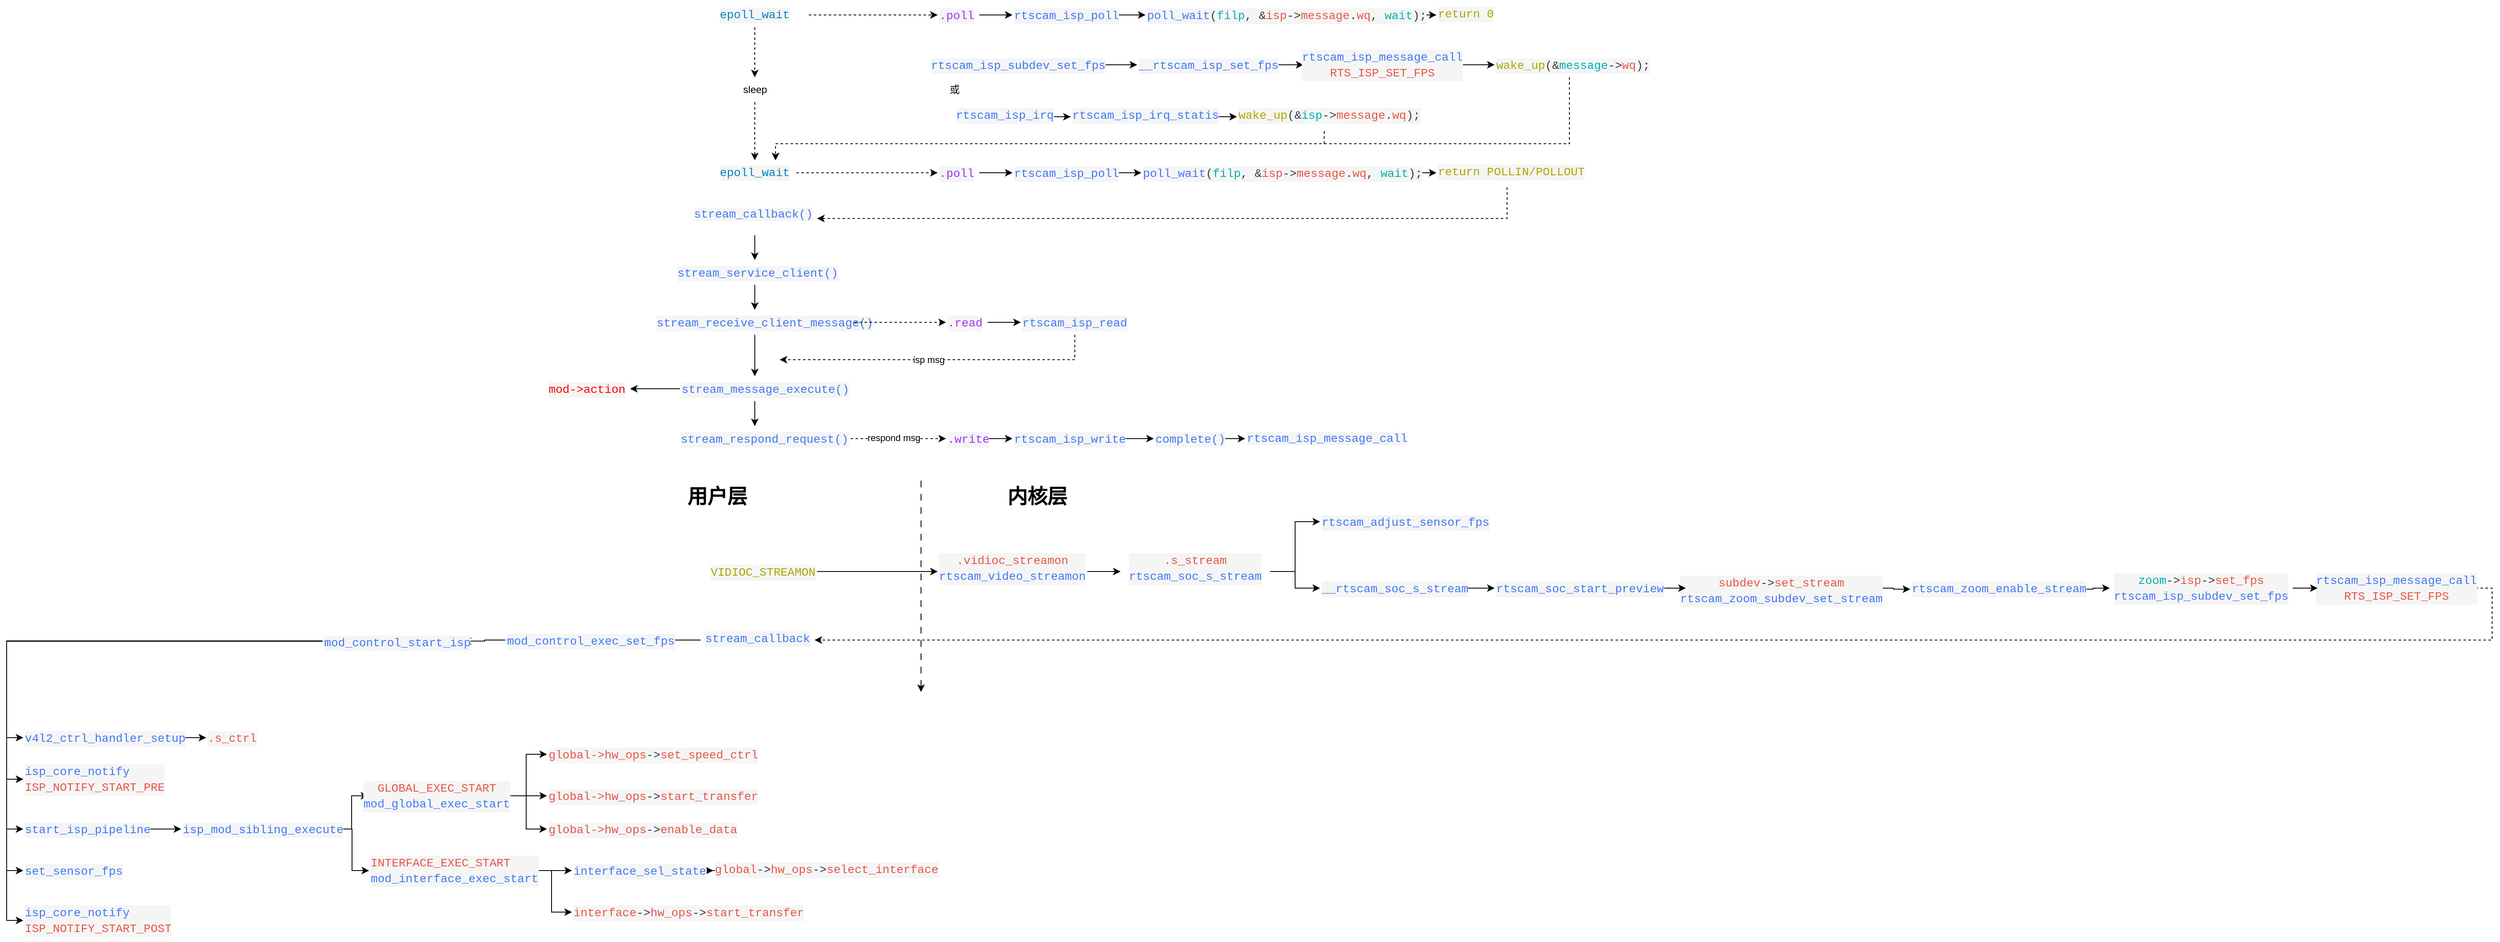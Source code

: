 <mxfile version="26.0.16">
  <diagram id="kgpKYQtTHZ0yAKxKKP6v" name="Page-1">
    <mxGraphModel dx="2370" dy="769" grid="1" gridSize="10" guides="1" tooltips="1" connect="1" arrows="1" fold="1" page="1" pageScale="1" pageWidth="850" pageHeight="1100" background="#ffffff" math="0" shadow="0">
      <root>
        <mxCell id="0" />
        <mxCell id="1" parent="0" />
        <mxCell id="zSUuNx5nwlETnzFwAffz-3" value="" style="edgeStyle=orthogonalEdgeStyle;rounded=0;orthogonalLoop=1;jettySize=auto;html=1;" edge="1" parent="1" source="zSUuNx5nwlETnzFwAffz-1" target="zSUuNx5nwlETnzFwAffz-2">
          <mxGeometry relative="1" as="geometry" />
        </mxCell>
        <mxCell id="zSUuNx5nwlETnzFwAffz-1" value="&lt;div style=&quot;color: #383a42;background-color: #f5f5f5;font-family: Consolas, &#39;Courier New&#39;, monospace;font-weight: normal;font-size: 14px;line-height: 19px;white-space: pre;&quot;&gt;&lt;div&gt;&lt;span style=&quot;color: #4078f2;&quot;&gt;rtscam_isp_subdev_set_fps&lt;/span&gt;&lt;/div&gt;&lt;/div&gt;" style="text;whiteSpace=wrap;html=1;" vertex="1" parent="1">
          <mxGeometry x="1020" y="90" width="200" height="30" as="geometry" />
        </mxCell>
        <mxCell id="zSUuNx5nwlETnzFwAffz-5" value="" style="edgeStyle=orthogonalEdgeStyle;rounded=0;orthogonalLoop=1;jettySize=auto;html=1;" edge="1" parent="1" source="zSUuNx5nwlETnzFwAffz-2" target="zSUuNx5nwlETnzFwAffz-4">
          <mxGeometry relative="1" as="geometry" />
        </mxCell>
        <mxCell id="zSUuNx5nwlETnzFwAffz-2" value="&lt;div style=&quot;color: #383a42;background-color: #f5f5f5;font-family: Consolas, &#39;Courier New&#39;, monospace;font-weight: normal;font-size: 14px;line-height: 19px;white-space: pre;&quot;&gt;&lt;div&gt;&lt;span style=&quot;color: #4078f2;&quot;&gt;__rtscam_isp_set_fps&lt;/span&gt;&lt;/div&gt;&lt;/div&gt;" style="text;whiteSpace=wrap;html=1;" vertex="1" parent="1">
          <mxGeometry x="1270" y="90" width="160" height="30" as="geometry" />
        </mxCell>
        <mxCell id="zSUuNx5nwlETnzFwAffz-7" value="" style="edgeStyle=orthogonalEdgeStyle;rounded=0;orthogonalLoop=1;jettySize=auto;html=1;" edge="1" parent="1" source="zSUuNx5nwlETnzFwAffz-4" target="zSUuNx5nwlETnzFwAffz-6">
          <mxGeometry relative="1" as="geometry" />
        </mxCell>
        <mxCell id="zSUuNx5nwlETnzFwAffz-4" value="&lt;div style=&quot;color: rgb(56, 58, 66); background-color: rgb(245, 245, 245); font-family: Consolas, &amp;quot;Courier New&amp;quot;, monospace; font-weight: normal; font-size: 14px; line-height: 19px; white-space: pre;&quot;&gt;&lt;div&gt;&lt;span style=&quot;color: rgb(64, 120, 242);&quot;&gt;rtscam_isp_message_call&lt;/span&gt;&lt;/div&gt;&lt;div&gt;&lt;span style=&quot;color: rgb(64, 120, 242);&quot;&gt;&lt;div style=&quot;color: rgb(56, 58, 66); line-height: 19px;&quot;&gt;&lt;span style=&quot;color: rgb(228, 86, 73);&quot;&gt;RTS_ISP_SET_FPS&lt;/span&gt;&lt;/div&gt;&lt;/span&gt;&lt;/div&gt;&lt;/div&gt;" style="text;whiteSpace=wrap;html=1;align=center;" vertex="1" parent="1">
          <mxGeometry x="1470" y="80" width="190" height="50" as="geometry" />
        </mxCell>
        <mxCell id="zSUuNx5nwlETnzFwAffz-6" value="&lt;div style=&quot;color: #383a42;background-color: #f5f5f5;font-family: Consolas, &#39;Courier New&#39;, monospace;font-weight: normal;font-size: 14px;line-height: 19px;white-space: pre;&quot;&gt;&lt;div&gt;&lt;span style=&quot;color: #aca600;&quot;&gt;wake_up&lt;/span&gt;&lt;span style=&quot;color: #383a42;&quot;&gt;(&lt;/span&gt;&lt;span style=&quot;color: #383a42;&quot;&gt;&amp;amp;&lt;/span&gt;&lt;span style=&quot;color: #00afaf;&quot;&gt;message&lt;/span&gt;&lt;span style=&quot;color: #383a42;&quot;&gt;-&amp;gt;&lt;/span&gt;&lt;span style=&quot;color: #e45649;&quot;&gt;wq&lt;/span&gt;&lt;span style=&quot;color: #383a42;&quot;&gt;);&lt;/span&gt;&lt;/div&gt;&lt;/div&gt;" style="text;whiteSpace=wrap;html=1;" vertex="1" parent="1">
          <mxGeometry x="1700" y="90" width="180" height="30" as="geometry" />
        </mxCell>
        <mxCell id="zSUuNx5nwlETnzFwAffz-8" value="" style="endArrow=none;html=1;rounded=0;dashed=1;dashPattern=8 8;startArrow=classic;startFill=1;" edge="1" parent="1">
          <mxGeometry width="50" height="50" relative="1" as="geometry">
            <mxPoint x="1010" y="860" as="sourcePoint" />
            <mxPoint x="1010" y="604.61" as="targetPoint" />
          </mxGeometry>
        </mxCell>
        <mxCell id="zSUuNx5nwlETnzFwAffz-9" value="&lt;h1&gt;内核层&lt;/h1&gt;" style="text;html=1;align=center;verticalAlign=middle;whiteSpace=wrap;rounded=0;" vertex="1" parent="1">
          <mxGeometry x="1100" y="610" width="100" height="30" as="geometry" />
        </mxCell>
        <mxCell id="zSUuNx5nwlETnzFwAffz-10" value="&lt;h1&gt;用户层&lt;/h1&gt;" style="text;html=1;align=center;verticalAlign=middle;whiteSpace=wrap;rounded=0;" vertex="1" parent="1">
          <mxGeometry x="715" y="610" width="100" height="30" as="geometry" />
        </mxCell>
        <mxCell id="zSUuNx5nwlETnzFwAffz-15" value="" style="edgeStyle=orthogonalEdgeStyle;rounded=0;orthogonalLoop=1;jettySize=auto;html=1;" edge="1" parent="1" source="zSUuNx5nwlETnzFwAffz-13" target="zSUuNx5nwlETnzFwAffz-14">
          <mxGeometry relative="1" as="geometry" />
        </mxCell>
        <mxCell id="zSUuNx5nwlETnzFwAffz-13" value="&lt;div style=&quot;color: #383a42;background-color: #f5f5f5;font-family: Consolas, &#39;Courier New&#39;, monospace;font-weight: normal;font-size: 14px;line-height: 19px;white-space: pre;&quot;&gt;&lt;div&gt;&lt;span style=&quot;color: #4078f2;&quot;&gt;rtscam_isp_poll&lt;/span&gt;&lt;/div&gt;&lt;/div&gt;" style="text;whiteSpace=wrap;html=1;" vertex="1" parent="1">
          <mxGeometry x="1120" y="30" width="120" height="30" as="geometry" />
        </mxCell>
        <mxCell id="zSUuNx5nwlETnzFwAffz-63" value="" style="edgeStyle=orthogonalEdgeStyle;rounded=0;orthogonalLoop=1;jettySize=auto;html=1;" edge="1" parent="1" source="zSUuNx5nwlETnzFwAffz-14" target="zSUuNx5nwlETnzFwAffz-62">
          <mxGeometry relative="1" as="geometry" />
        </mxCell>
        <mxCell id="zSUuNx5nwlETnzFwAffz-14" value="&lt;div style=&quot;color: #383a42;background-color: #f5f5f5;font-family: Consolas, &#39;Courier New&#39;, monospace;font-weight: normal;font-size: 14px;line-height: 19px;white-space: pre;&quot;&gt;&lt;div&gt;&lt;span style=&quot;color: #4078f2;&quot;&gt;poll_wait&lt;/span&gt;&lt;span style=&quot;color: #383a42;&quot;&gt;(&lt;/span&gt;&lt;span style=&quot;color: #00afaf;&quot;&gt;filp&lt;/span&gt;&lt;span style=&quot;color: #383a42;&quot;&gt;, &lt;/span&gt;&lt;span style=&quot;color: #383a42;&quot;&gt;&amp;amp;&lt;/span&gt;&lt;span style=&quot;color: #e45649;&quot;&gt;isp&lt;/span&gt;&lt;span style=&quot;color: #383a42;&quot;&gt;-&amp;gt;&lt;/span&gt;&lt;span style=&quot;color: #e45649;&quot;&gt;message&lt;/span&gt;&lt;span style=&quot;color: #383a42;&quot;&gt;.&lt;/span&gt;&lt;span style=&quot;color: #e45649;&quot;&gt;wq&lt;/span&gt;&lt;span style=&quot;color: #383a42;&quot;&gt;, &lt;/span&gt;&lt;span style=&quot;color: #00afaf;&quot;&gt;wait&lt;/span&gt;&lt;span style=&quot;color: #383a42;&quot;&gt;);&lt;/span&gt;&lt;/div&gt;&lt;/div&gt;" style="text;whiteSpace=wrap;html=1;" vertex="1" parent="1">
          <mxGeometry x="1280" y="30" width="320" height="30" as="geometry" />
        </mxCell>
        <mxCell id="zSUuNx5nwlETnzFwAffz-49" value="" style="edgeStyle=orthogonalEdgeStyle;rounded=0;orthogonalLoop=1;jettySize=auto;html=1;dashed=1;" edge="1" parent="1" source="zSUuNx5nwlETnzFwAffz-20" target="zSUuNx5nwlETnzFwAffz-48">
          <mxGeometry relative="1" as="geometry" />
        </mxCell>
        <mxCell id="zSUuNx5nwlETnzFwAffz-20" value="&lt;div style=&quot;color: rgb(56, 58, 66); background-color: rgb(245, 245, 245); font-family: Consolas, &amp;quot;Courier New&amp;quot;, monospace; font-size: 14px; line-height: 19px; white-space: pre;&quot;&gt;&lt;span style=&quot;color: #0184bc;&quot;&gt;epoll_wait&lt;/span&gt;&lt;/div&gt;" style="text;html=1;align=center;verticalAlign=middle;whiteSpace=wrap;rounded=0;" vertex="1" parent="1">
          <mxGeometry x="760" y="30" width="100" height="30" as="geometry" />
        </mxCell>
        <mxCell id="zSUuNx5nwlETnzFwAffz-27" value="" style="edgeStyle=orthogonalEdgeStyle;rounded=0;orthogonalLoop=1;jettySize=auto;html=1;" edge="1" parent="1" source="zSUuNx5nwlETnzFwAffz-28" target="zSUuNx5nwlETnzFwAffz-30">
          <mxGeometry relative="1" as="geometry" />
        </mxCell>
        <mxCell id="zSUuNx5nwlETnzFwAffz-28" value="&lt;div style=&quot;color: #383a42;background-color: #f5f5f5;font-family: Consolas, &#39;Courier New&#39;, monospace;font-weight: normal;font-size: 14px;line-height: 19px;white-space: pre;&quot;&gt;&lt;div&gt;&lt;span style=&quot;color: #4078f2;&quot;&gt;rtscam_isp_irq&lt;/span&gt;&lt;/div&gt;&lt;/div&gt;" style="text;whiteSpace=wrap;html=1;" vertex="1" parent="1">
          <mxGeometry x="1050" y="150" width="120" height="35" as="geometry" />
        </mxCell>
        <mxCell id="zSUuNx5nwlETnzFwAffz-29" value="" style="edgeStyle=orthogonalEdgeStyle;rounded=0;orthogonalLoop=1;jettySize=auto;html=1;" edge="1" parent="1" source="zSUuNx5nwlETnzFwAffz-30" target="zSUuNx5nwlETnzFwAffz-31">
          <mxGeometry relative="1" as="geometry" />
        </mxCell>
        <mxCell id="zSUuNx5nwlETnzFwAffz-30" value="&lt;div style=&quot;color: #383a42;background-color: #f5f5f5;font-family: Consolas, &#39;Courier New&#39;, monospace;font-weight: normal;font-size: 14px;line-height: 19px;white-space: pre;&quot;&gt;&lt;div&gt;&lt;span style=&quot;color: #4078f2;&quot;&gt;rtscam_isp_irq_statis&lt;/span&gt;&lt;/div&gt;&lt;/div&gt;" style="text;whiteSpace=wrap;html=1;" vertex="1" parent="1">
          <mxGeometry x="1190" y="150" width="170" height="35" as="geometry" />
        </mxCell>
        <mxCell id="zSUuNx5nwlETnzFwAffz-31" value="&lt;div style=&quot;color: #383a42;background-color: #f5f5f5;font-family: Consolas, &#39;Courier New&#39;, monospace;font-weight: normal;font-size: 14px;line-height: 19px;white-space: pre;&quot;&gt;&lt;div&gt;&lt;span style=&quot;color: #aca600;&quot;&gt;wake_up&lt;/span&gt;&lt;span style=&quot;color: #383a42;&quot;&gt;(&lt;/span&gt;&lt;span style=&quot;color: #383a42;&quot;&gt;&amp;amp;&lt;/span&gt;&lt;span style=&quot;color: #00afaf;&quot;&gt;isp&lt;/span&gt;&lt;span style=&quot;color: #383a42;&quot;&gt;-&amp;gt;&lt;/span&gt;&lt;span style=&quot;color: #e45649;&quot;&gt;message&lt;/span&gt;&lt;span style=&quot;color: #383a42;&quot;&gt;.&lt;/span&gt;&lt;span style=&quot;color: #e45649;&quot;&gt;wq&lt;/span&gt;&lt;span style=&quot;color: #383a42;&quot;&gt;);&lt;/span&gt;&lt;/div&gt;&lt;/div&gt;" style="text;whiteSpace=wrap;html=1;" vertex="1" parent="1">
          <mxGeometry x="1390" y="150" width="210" height="35" as="geometry" />
        </mxCell>
        <mxCell id="zSUuNx5nwlETnzFwAffz-32" value="或" style="text;html=1;align=center;verticalAlign=middle;resizable=0;points=[];autosize=1;strokeColor=none;fillColor=none;" vertex="1" parent="1">
          <mxGeometry x="1030" y="120" width="40" height="30" as="geometry" />
        </mxCell>
        <mxCell id="zSUuNx5nwlETnzFwAffz-41" style="edgeStyle=orthogonalEdgeStyle;rounded=0;orthogonalLoop=1;jettySize=auto;html=1;exitX=0.5;exitY=1;exitDx=0;exitDy=0;entryX=0.5;entryY=0;entryDx=0;entryDy=0;" edge="1" parent="1" source="zSUuNx5nwlETnzFwAffz-33" target="zSUuNx5nwlETnzFwAffz-40">
          <mxGeometry relative="1" as="geometry" />
        </mxCell>
        <mxCell id="zSUuNx5nwlETnzFwAffz-33" value="&lt;span style=&quot;color: rgb(64, 120, 242); font-family: Consolas, &amp;quot;Courier New&amp;quot;, monospace; font-size: 14px; font-style: normal; font-variant-ligatures: normal; font-variant-caps: normal; font-weight: 400; letter-spacing: normal; orphans: 2; text-align: left; text-indent: 0px; text-transform: none; widows: 2; word-spacing: 0px; -webkit-text-stroke-width: 0px; white-space: pre; background-color: rgb(245, 245, 245); text-decoration-thickness: initial; text-decoration-style: initial; text-decoration-color: initial; float: none; display: inline !important;&quot;&gt;stream_callback()&lt;/span&gt;" style="text;whiteSpace=wrap;html=1;" vertex="1" parent="1">
          <mxGeometry x="735" y="270" width="150" height="40" as="geometry" />
        </mxCell>
        <mxCell id="zSUuNx5nwlETnzFwAffz-66" style="edgeStyle=orthogonalEdgeStyle;rounded=0;orthogonalLoop=1;jettySize=auto;html=1;exitX=0.5;exitY=1;exitDx=0;exitDy=0;entryX=0.5;entryY=0;entryDx=0;entryDy=0;" edge="1" parent="1" source="zSUuNx5nwlETnzFwAffz-40" target="zSUuNx5nwlETnzFwAffz-65">
          <mxGeometry relative="1" as="geometry" />
        </mxCell>
        <mxCell id="zSUuNx5nwlETnzFwAffz-40" value="&lt;div style=&quot;color: rgb(56, 58, 66); background-color: rgb(245, 245, 245); font-family: Consolas, &amp;quot;Courier New&amp;quot;, monospace; font-weight: normal; font-size: 14px; line-height: 19px; white-space: pre;&quot;&gt;&lt;div&gt;&lt;span style=&quot;color: rgb(64, 120, 242);&quot;&gt;stream_service_client()&lt;/span&gt;&lt;/div&gt;&lt;/div&gt;" style="text;whiteSpace=wrap;html=1;" vertex="1" parent="1">
          <mxGeometry x="715" y="340" width="190" height="30" as="geometry" />
        </mxCell>
        <mxCell id="zSUuNx5nwlETnzFwAffz-46" value="" style="endArrow=classic;html=1;rounded=0;dashed=1;entryX=0;entryY=0.5;entryDx=0;entryDy=0;" edge="1" parent="1" target="zSUuNx5nwlETnzFwAffz-45">
          <mxGeometry width="50" height="50" relative="1" as="geometry">
            <mxPoint x="875" y="45" as="sourcePoint" />
            <mxPoint x="975" y="45" as="targetPoint" />
          </mxGeometry>
        </mxCell>
        <mxCell id="zSUuNx5nwlETnzFwAffz-47" value="" style="edgeStyle=orthogonalEdgeStyle;rounded=0;orthogonalLoop=1;jettySize=auto;html=1;" edge="1" parent="1" source="zSUuNx5nwlETnzFwAffz-45" target="zSUuNx5nwlETnzFwAffz-13">
          <mxGeometry relative="1" as="geometry" />
        </mxCell>
        <mxCell id="zSUuNx5nwlETnzFwAffz-45" value="&lt;div style=&quot;background-color: rgb(245, 245, 245); font-family: Consolas, &amp;quot;Courier New&amp;quot;, monospace; font-weight: normal; font-size: 14px; line-height: 19px; white-space: pre;&quot;&gt;&lt;div style=&quot;&quot;&gt;&lt;span&gt;&lt;font style=&quot;color: rgb(153, 51, 255);&quot;&gt;.poll&lt;/font&gt;&lt;/span&gt;&lt;/div&gt;&lt;/div&gt;" style="text;whiteSpace=wrap;html=1;" vertex="1" parent="1">
          <mxGeometry x="1030" y="30" width="50" height="30" as="geometry" />
        </mxCell>
        <mxCell id="zSUuNx5nwlETnzFwAffz-48" value="sleep" style="text;html=1;align=center;verticalAlign=middle;resizable=0;points=[];autosize=1;strokeColor=none;fillColor=none;" vertex="1" parent="1">
          <mxGeometry x="785" y="120" width="50" height="30" as="geometry" />
        </mxCell>
        <mxCell id="zSUuNx5nwlETnzFwAffz-59" value="" style="edgeStyle=orthogonalEdgeStyle;rounded=0;orthogonalLoop=1;jettySize=auto;html=1;" edge="1" parent="1" source="zSUuNx5nwlETnzFwAffz-52" target="zSUuNx5nwlETnzFwAffz-53">
          <mxGeometry relative="1" as="geometry" />
        </mxCell>
        <mxCell id="zSUuNx5nwlETnzFwAffz-52" value="&lt;div style=&quot;color: #383a42;background-color: #f5f5f5;font-family: Consolas, &#39;Courier New&#39;, monospace;font-weight: normal;font-size: 14px;line-height: 19px;white-space: pre;&quot;&gt;&lt;div&gt;&lt;span style=&quot;color: #4078f2;&quot;&gt;rtscam_isp_poll&lt;/span&gt;&lt;/div&gt;&lt;/div&gt;" style="text;whiteSpace=wrap;html=1;" vertex="1" parent="1">
          <mxGeometry x="1120" y="220" width="120" height="30" as="geometry" />
        </mxCell>
        <mxCell id="zSUuNx5nwlETnzFwAffz-61" value="" style="edgeStyle=orthogonalEdgeStyle;rounded=0;orthogonalLoop=1;jettySize=auto;html=1;" edge="1" parent="1" source="zSUuNx5nwlETnzFwAffz-53" target="zSUuNx5nwlETnzFwAffz-60">
          <mxGeometry relative="1" as="geometry" />
        </mxCell>
        <mxCell id="zSUuNx5nwlETnzFwAffz-53" value="&lt;div style=&quot;color: #383a42;background-color: #f5f5f5;font-family: Consolas, &#39;Courier New&#39;, monospace;font-weight: normal;font-size: 14px;line-height: 19px;white-space: pre;&quot;&gt;&lt;div&gt;&lt;span style=&quot;color: #4078f2;&quot;&gt;poll_wait&lt;/span&gt;&lt;span style=&quot;color: #383a42;&quot;&gt;(&lt;/span&gt;&lt;span style=&quot;color: #00afaf;&quot;&gt;filp&lt;/span&gt;&lt;span style=&quot;color: #383a42;&quot;&gt;, &lt;/span&gt;&lt;span style=&quot;color: #383a42;&quot;&gt;&amp;amp;&lt;/span&gt;&lt;span style=&quot;color: #e45649;&quot;&gt;isp&lt;/span&gt;&lt;span style=&quot;color: #383a42;&quot;&gt;-&amp;gt;&lt;/span&gt;&lt;span style=&quot;color: #e45649;&quot;&gt;message&lt;/span&gt;&lt;span style=&quot;color: #383a42;&quot;&gt;.&lt;/span&gt;&lt;span style=&quot;color: #e45649;&quot;&gt;wq&lt;/span&gt;&lt;span style=&quot;color: #383a42;&quot;&gt;, &lt;/span&gt;&lt;span style=&quot;color: #00afaf;&quot;&gt;wait&lt;/span&gt;&lt;span style=&quot;color: #383a42;&quot;&gt;);&lt;/span&gt;&lt;/div&gt;&lt;/div&gt;" style="text;whiteSpace=wrap;html=1;" vertex="1" parent="1">
          <mxGeometry x="1275" y="220" width="320" height="30" as="geometry" />
        </mxCell>
        <mxCell id="zSUuNx5nwlETnzFwAffz-58" value="" style="edgeStyle=orthogonalEdgeStyle;rounded=0;orthogonalLoop=1;jettySize=auto;html=1;" edge="1" parent="1" source="zSUuNx5nwlETnzFwAffz-54" target="zSUuNx5nwlETnzFwAffz-52">
          <mxGeometry relative="1" as="geometry" />
        </mxCell>
        <mxCell id="zSUuNx5nwlETnzFwAffz-54" value="&lt;div style=&quot;background-color: rgb(245, 245, 245); font-family: Consolas, &amp;quot;Courier New&amp;quot;, monospace; font-weight: normal; font-size: 14px; line-height: 19px; white-space: pre;&quot;&gt;&lt;div style=&quot;&quot;&gt;&lt;span&gt;&lt;font style=&quot;color: rgb(153, 51, 255);&quot;&gt;.poll&lt;/font&gt;&lt;/span&gt;&lt;/div&gt;&lt;/div&gt;" style="text;whiteSpace=wrap;html=1;" vertex="1" parent="1">
          <mxGeometry x="1030" y="220" width="50" height="30" as="geometry" />
        </mxCell>
        <mxCell id="zSUuNx5nwlETnzFwAffz-56" value="" style="edgeStyle=orthogonalEdgeStyle;rounded=0;orthogonalLoop=1;jettySize=auto;html=1;dashed=1;" edge="1" parent="1" source="zSUuNx5nwlETnzFwAffz-48" target="zSUuNx5nwlETnzFwAffz-55">
          <mxGeometry relative="1" as="geometry">
            <mxPoint x="810" y="150" as="sourcePoint" />
            <mxPoint x="810" y="240" as="targetPoint" />
          </mxGeometry>
        </mxCell>
        <mxCell id="zSUuNx5nwlETnzFwAffz-57" value="" style="edgeStyle=orthogonalEdgeStyle;rounded=0;orthogonalLoop=1;jettySize=auto;html=1;dashed=1;entryX=0;entryY=0.5;entryDx=0;entryDy=0;" edge="1" parent="1" source="zSUuNx5nwlETnzFwAffz-55" target="zSUuNx5nwlETnzFwAffz-54">
          <mxGeometry relative="1" as="geometry">
            <mxPoint x="975" y="225" as="targetPoint" />
          </mxGeometry>
        </mxCell>
        <mxCell id="zSUuNx5nwlETnzFwAffz-55" value="&lt;div style=&quot;color: rgb(56, 58, 66); background-color: rgb(245, 245, 245); font-family: Consolas, &amp;quot;Courier New&amp;quot;, monospace; font-size: 14px; line-height: 19px; white-space: pre;&quot;&gt;&lt;span style=&quot;color: #0184bc;&quot;&gt;epoll_wait&lt;/span&gt;&lt;/div&gt;" style="text;html=1;align=center;verticalAlign=middle;whiteSpace=wrap;rounded=0;" vertex="1" parent="1">
          <mxGeometry x="760" y="220" width="100" height="30" as="geometry" />
        </mxCell>
        <mxCell id="zSUuNx5nwlETnzFwAffz-64" style="edgeStyle=orthogonalEdgeStyle;rounded=0;orthogonalLoop=1;jettySize=auto;html=1;exitX=0.5;exitY=1;exitDx=0;exitDy=0;entryX=1;entryY=0.5;entryDx=0;entryDy=0;dashed=1;" edge="1" parent="1" source="zSUuNx5nwlETnzFwAffz-60" target="zSUuNx5nwlETnzFwAffz-33">
          <mxGeometry relative="1" as="geometry" />
        </mxCell>
        <mxCell id="zSUuNx5nwlETnzFwAffz-60" value="&lt;div style=&quot;color: rgb(56, 58, 66); background-color: rgb(245, 245, 245); font-family: Consolas, &amp;quot;Courier New&amp;quot;, monospace; font-weight: normal; font-size: 14px; line-height: 19px; white-space: pre;&quot;&gt;&lt;div&gt;&lt;span style=&quot;color: rgb(172, 166, 0);&quot;&gt;return POLLIN/POLLOUT&lt;/span&gt;&lt;/div&gt;&lt;/div&gt;" style="text;whiteSpace=wrap;html=1;" vertex="1" parent="1">
          <mxGeometry x="1630" y="217.5" width="170" height="35" as="geometry" />
        </mxCell>
        <mxCell id="zSUuNx5nwlETnzFwAffz-62" value="&lt;div style=&quot;color: rgb(56, 58, 66); background-color: rgb(245, 245, 245); font-family: Consolas, &amp;quot;Courier New&amp;quot;, monospace; font-weight: normal; font-size: 14px; line-height: 19px; white-space: pre;&quot;&gt;&lt;div&gt;&lt;span style=&quot;color: rgb(172, 166, 0);&quot;&gt;return 0&lt;/span&gt;&lt;/div&gt;&lt;/div&gt;" style="text;whiteSpace=wrap;html=1;" vertex="1" parent="1">
          <mxGeometry x="1630" y="27.5" width="70" height="35" as="geometry" />
        </mxCell>
        <mxCell id="zSUuNx5nwlETnzFwAffz-72" style="edgeStyle=orthogonalEdgeStyle;rounded=0;orthogonalLoop=1;jettySize=auto;html=1;exitX=0.5;exitY=1;exitDx=0;exitDy=0;entryX=0.5;entryY=0;entryDx=0;entryDy=0;" edge="1" parent="1" source="zSUuNx5nwlETnzFwAffz-65" target="zSUuNx5nwlETnzFwAffz-71">
          <mxGeometry relative="1" as="geometry" />
        </mxCell>
        <mxCell id="zSUuNx5nwlETnzFwAffz-65" value="&lt;div style=&quot;color: rgb(56, 58, 66); background-color: rgb(245, 245, 245); font-family: Consolas, &amp;quot;Courier New&amp;quot;, monospace; font-weight: normal; font-size: 14px; line-height: 19px; white-space: pre;&quot;&gt;&lt;div&gt;&lt;span style=&quot;color: rgb(64, 120, 242);&quot;&gt;stream_receive_client_message()&lt;/span&gt;&lt;/div&gt;&lt;/div&gt;" style="text;whiteSpace=wrap;html=1;" vertex="1" parent="1">
          <mxGeometry x="690" y="400" width="240" height="30" as="geometry" />
        </mxCell>
        <mxCell id="zSUuNx5nwlETnzFwAffz-67" value="" style="edgeStyle=orthogonalEdgeStyle;rounded=0;orthogonalLoop=1;jettySize=auto;html=1;dashed=1;exitX=1;exitY=0.5;exitDx=0;exitDy=0;" edge="1" parent="1" source="zSUuNx5nwlETnzFwAffz-65">
          <mxGeometry relative="1" as="geometry">
            <mxPoint x="925" y="235" as="sourcePoint" />
            <mxPoint x="1040" y="415" as="targetPoint" />
          </mxGeometry>
        </mxCell>
        <mxCell id="zSUuNx5nwlETnzFwAffz-70" value="" style="edgeStyle=orthogonalEdgeStyle;rounded=0;orthogonalLoop=1;jettySize=auto;html=1;" edge="1" parent="1" source="zSUuNx5nwlETnzFwAffz-68" target="zSUuNx5nwlETnzFwAffz-69">
          <mxGeometry relative="1" as="geometry" />
        </mxCell>
        <mxCell id="zSUuNx5nwlETnzFwAffz-68" value="&lt;div style=&quot;background-color: rgb(245, 245, 245); font-family: Consolas, &amp;quot;Courier New&amp;quot;, monospace; font-weight: normal; font-size: 14px; line-height: 19px; white-space: pre;&quot;&gt;&lt;div style=&quot;&quot;&gt;&lt;span&gt;&lt;font style=&quot;color: rgb(153, 51, 255);&quot;&gt;.read&lt;/font&gt;&lt;/span&gt;&lt;/div&gt;&lt;/div&gt;" style="text;whiteSpace=wrap;html=1;" vertex="1" parent="1">
          <mxGeometry x="1040" y="400" width="50" height="30" as="geometry" />
        </mxCell>
        <mxCell id="zSUuNx5nwlETnzFwAffz-69" value="&lt;div style=&quot;color: #383a42;background-color: #f5f5f5;font-family: Consolas, &#39;Courier New&#39;, monospace;font-weight: normal;font-size: 14px;line-height: 19px;white-space: pre;&quot;&gt;&lt;div&gt;&lt;span style=&quot;color: #4078f2;&quot;&gt;rtscam_isp_read&lt;/span&gt;&lt;/div&gt;&lt;/div&gt;" style="text;whiteSpace=wrap;html=1;" vertex="1" parent="1">
          <mxGeometry x="1130" y="400" width="130" height="30" as="geometry" />
        </mxCell>
        <mxCell id="zSUuNx5nwlETnzFwAffz-74" style="edgeStyle=orthogonalEdgeStyle;rounded=0;orthogonalLoop=1;jettySize=auto;html=1;exitX=0;exitY=0.5;exitDx=0;exitDy=0;entryX=1;entryY=0.5;entryDx=0;entryDy=0;" edge="1" parent="1" source="zSUuNx5nwlETnzFwAffz-71" target="zSUuNx5nwlETnzFwAffz-73">
          <mxGeometry relative="1" as="geometry" />
        </mxCell>
        <mxCell id="zSUuNx5nwlETnzFwAffz-81" style="edgeStyle=orthogonalEdgeStyle;rounded=0;orthogonalLoop=1;jettySize=auto;html=1;exitX=0.5;exitY=1;exitDx=0;exitDy=0;entryX=0.5;entryY=0;entryDx=0;entryDy=0;" edge="1" parent="1" source="zSUuNx5nwlETnzFwAffz-71" target="zSUuNx5nwlETnzFwAffz-80">
          <mxGeometry relative="1" as="geometry" />
        </mxCell>
        <mxCell id="zSUuNx5nwlETnzFwAffz-71" value="&lt;div style=&quot;color: rgb(56, 58, 66); background-color: rgb(245, 245, 245); font-family: Consolas, &amp;quot;Courier New&amp;quot;, monospace; font-weight: normal; font-size: 14px; line-height: 19px; white-space: pre;&quot;&gt;&lt;div&gt;&lt;span style=&quot;color: rgb(64, 120, 242);&quot;&gt;stream_message_execute()&lt;/span&gt;&lt;/div&gt;&lt;/div&gt;" style="text;whiteSpace=wrap;html=1;" vertex="1" parent="1">
          <mxGeometry x="720" y="480" width="180" height="30" as="geometry" />
        </mxCell>
        <mxCell id="zSUuNx5nwlETnzFwAffz-73" value="&lt;div style=&quot;background-color: rgb(245, 245, 245); font-family: Consolas, &amp;quot;Courier New&amp;quot;, monospace; font-weight: normal; font-size: 14px; line-height: 19px; white-space: pre;&quot;&gt;&lt;div style=&quot;&quot;&gt;&lt;span&gt;&lt;font style=&quot;color: rgb(255, 0, 0);&quot;&gt;mod-&amp;gt;action&lt;/font&gt;&lt;/span&gt;&lt;/div&gt;&lt;/div&gt;" style="text;whiteSpace=wrap;html=1;" vertex="1" parent="1">
          <mxGeometry x="560" y="480" width="100" height="30" as="geometry" />
        </mxCell>
        <mxCell id="zSUuNx5nwlETnzFwAffz-75" style="edgeStyle=orthogonalEdgeStyle;rounded=0;orthogonalLoop=1;jettySize=auto;html=1;exitX=0.5;exitY=1;exitDx=0;exitDy=0;dashed=1;" edge="1" parent="1" source="zSUuNx5nwlETnzFwAffz-69">
          <mxGeometry relative="1" as="geometry">
            <mxPoint x="1725" y="253" as="sourcePoint" />
            <mxPoint x="840" y="460" as="targetPoint" />
            <Array as="points">
              <mxPoint x="1195" y="460" />
              <mxPoint x="880" y="460" />
            </Array>
          </mxGeometry>
        </mxCell>
        <mxCell id="zSUuNx5nwlETnzFwAffz-79" value="isp msg" style="edgeLabel;html=1;align=center;verticalAlign=middle;resizable=0;points=[];" vertex="1" connectable="0" parent="zSUuNx5nwlETnzFwAffz-75">
          <mxGeometry x="0.077" relative="1" as="geometry">
            <mxPoint x="1" as="offset" />
          </mxGeometry>
        </mxCell>
        <mxCell id="zSUuNx5nwlETnzFwAffz-84" style="edgeStyle=orthogonalEdgeStyle;rounded=0;orthogonalLoop=1;jettySize=auto;html=1;entryX=0;entryY=0.5;entryDx=0;entryDy=0;dashed=1;" edge="1" parent="1" source="zSUuNx5nwlETnzFwAffz-80" target="zSUuNx5nwlETnzFwAffz-83">
          <mxGeometry relative="1" as="geometry" />
        </mxCell>
        <mxCell id="zSUuNx5nwlETnzFwAffz-100" value="respond msg" style="edgeLabel;html=1;align=center;verticalAlign=middle;resizable=0;points=[];" vertex="1" connectable="0" parent="zSUuNx5nwlETnzFwAffz-84">
          <mxGeometry x="0.078" y="1" relative="1" as="geometry">
            <mxPoint as="offset" />
          </mxGeometry>
        </mxCell>
        <mxCell id="zSUuNx5nwlETnzFwAffz-80" value="&lt;div style=&quot;color: rgb(56, 58, 66); background-color: rgb(245, 245, 245); font-family: Consolas, &amp;quot;Courier New&amp;quot;, monospace; font-weight: normal; font-size: 14px; line-height: 19px; white-space: pre;&quot;&gt;&lt;div&gt;&lt;span style=&quot;color: rgb(64, 120, 242);&quot;&gt;stream_respond_request()&lt;/span&gt;&lt;/div&gt;&lt;/div&gt;" style="text;whiteSpace=wrap;html=1;" vertex="1" parent="1">
          <mxGeometry x="718.75" y="540" width="182.5" height="30" as="geometry" />
        </mxCell>
        <mxCell id="zSUuNx5nwlETnzFwAffz-87" value="" style="edgeStyle=orthogonalEdgeStyle;rounded=0;orthogonalLoop=1;jettySize=auto;html=1;" edge="1" parent="1" source="zSUuNx5nwlETnzFwAffz-83" target="zSUuNx5nwlETnzFwAffz-86">
          <mxGeometry relative="1" as="geometry" />
        </mxCell>
        <mxCell id="zSUuNx5nwlETnzFwAffz-83" value="&lt;div style=&quot;background-color: rgb(245, 245, 245); font-family: Consolas, &amp;quot;Courier New&amp;quot;, monospace; font-weight: normal; font-size: 14px; line-height: 19px; white-space: pre;&quot;&gt;&lt;div style=&quot;&quot;&gt;&lt;span&gt;&lt;font style=&quot;color: rgb(153, 51, 255);&quot;&gt;.write&lt;/font&gt;&lt;/span&gt;&lt;/div&gt;&lt;/div&gt;" style="text;whiteSpace=wrap;html=1;" vertex="1" parent="1">
          <mxGeometry x="1040" y="540" width="50" height="30" as="geometry" />
        </mxCell>
        <mxCell id="zSUuNx5nwlETnzFwAffz-89" value="" style="edgeStyle=orthogonalEdgeStyle;rounded=0;orthogonalLoop=1;jettySize=auto;html=1;" edge="1" parent="1" source="zSUuNx5nwlETnzFwAffz-86" target="zSUuNx5nwlETnzFwAffz-88">
          <mxGeometry relative="1" as="geometry" />
        </mxCell>
        <mxCell id="zSUuNx5nwlETnzFwAffz-86" value="&lt;div style=&quot;color: #383a42;background-color: #f5f5f5;font-family: Consolas, &#39;Courier New&#39;, monospace;font-weight: normal;font-size: 14px;line-height: 19px;white-space: pre;&quot;&gt;&lt;div&gt;&lt;span style=&quot;color: #4078f2;&quot;&gt;rtscam_isp_write&lt;/span&gt;&lt;/div&gt;&lt;/div&gt;" style="text;whiteSpace=wrap;html=1;" vertex="1" parent="1">
          <mxGeometry x="1120" y="540" width="130" height="30" as="geometry" />
        </mxCell>
        <mxCell id="zSUuNx5nwlETnzFwAffz-91" value="" style="edgeStyle=orthogonalEdgeStyle;rounded=0;orthogonalLoop=1;jettySize=auto;html=1;" edge="1" parent="1" source="zSUuNx5nwlETnzFwAffz-88" target="zSUuNx5nwlETnzFwAffz-90">
          <mxGeometry relative="1" as="geometry" />
        </mxCell>
        <mxCell id="zSUuNx5nwlETnzFwAffz-88" value="&lt;div style=&quot;color: rgb(56, 58, 66); background-color: rgb(245, 245, 245); font-family: Consolas, &amp;quot;Courier New&amp;quot;, monospace; font-weight: normal; font-size: 14px; line-height: 19px; white-space: pre;&quot;&gt;&lt;div&gt;&lt;span style=&quot;color: rgb(64, 120, 242);&quot;&gt;complete()&lt;/span&gt;&lt;/div&gt;&lt;/div&gt;" style="text;whiteSpace=wrap;html=1;" vertex="1" parent="1">
          <mxGeometry x="1290" y="540" width="80" height="30" as="geometry" />
        </mxCell>
        <mxCell id="zSUuNx5nwlETnzFwAffz-90" value="&lt;span style=&quot;color: rgb(64, 120, 242); font-family: Consolas, &amp;quot;Courier New&amp;quot;, monospace; font-size: 14px; font-style: normal; font-variant-ligatures: normal; font-variant-caps: normal; font-weight: 400; letter-spacing: normal; orphans: 2; text-align: center; text-indent: 0px; text-transform: none; widows: 2; word-spacing: 0px; -webkit-text-stroke-width: 0px; white-space: pre; background-color: rgb(245, 245, 245); text-decoration-thickness: initial; text-decoration-style: initial; text-decoration-color: initial; display: inline !important; float: none;&quot;&gt;rtscam_isp_message_call&lt;/span&gt;" style="text;whiteSpace=wrap;html=1;" vertex="1" parent="1">
          <mxGeometry x="1400" y="540" width="190" height="30" as="geometry" />
        </mxCell>
        <mxCell id="zSUuNx5nwlETnzFwAffz-94" style="edgeStyle=orthogonalEdgeStyle;rounded=0;orthogonalLoop=1;jettySize=auto;html=1;exitX=0.5;exitY=1;exitDx=0;exitDy=0;entryX=0.75;entryY=0;entryDx=0;entryDy=0;dashed=1;" edge="1" parent="1" source="zSUuNx5nwlETnzFwAffz-31" target="zSUuNx5nwlETnzFwAffz-55">
          <mxGeometry relative="1" as="geometry">
            <mxPoint x="1725" y="253" as="sourcePoint" />
            <mxPoint x="895" y="300" as="targetPoint" />
            <Array as="points">
              <mxPoint x="1495" y="200" />
              <mxPoint x="835" y="200" />
            </Array>
          </mxGeometry>
        </mxCell>
        <mxCell id="zSUuNx5nwlETnzFwAffz-95" style="edgeStyle=orthogonalEdgeStyle;rounded=0;orthogonalLoop=1;jettySize=auto;html=1;exitX=0.5;exitY=1;exitDx=0;exitDy=0;entryX=0.75;entryY=0;entryDx=0;entryDy=0;dashed=1;" edge="1" parent="1" source="zSUuNx5nwlETnzFwAffz-6" target="zSUuNx5nwlETnzFwAffz-55">
          <mxGeometry relative="1" as="geometry">
            <mxPoint x="1880" y="182.5" as="sourcePoint" />
            <mxPoint x="1220" y="207.5" as="targetPoint" />
            <Array as="points">
              <mxPoint x="1790" y="200" />
              <mxPoint x="835" y="200" />
            </Array>
          </mxGeometry>
        </mxCell>
        <mxCell id="zSUuNx5nwlETnzFwAffz-132" style="edgeStyle=orthogonalEdgeStyle;rounded=0;orthogonalLoop=1;jettySize=auto;html=1;exitX=1;exitY=0.5;exitDx=0;exitDy=0;entryX=1;entryY=0.5;entryDx=0;entryDy=0;dashed=1;" edge="1" parent="1" source="zSUuNx5nwlETnzFwAffz-101" target="zSUuNx5nwlETnzFwAffz-130">
          <mxGeometry relative="1" as="geometry" />
        </mxCell>
        <mxCell id="zSUuNx5nwlETnzFwAffz-101" value="&lt;div style=&quot;color: rgb(56, 58, 66); background-color: rgb(245, 245, 245); font-family: Consolas, &amp;quot;Courier New&amp;quot;, monospace; font-weight: normal; font-size: 14px; line-height: 19px; white-space: pre;&quot;&gt;&lt;div&gt;&lt;span style=&quot;color: rgb(64, 120, 242);&quot;&gt;rtscam_isp_message_call&lt;/span&gt;&lt;/div&gt;&lt;div&gt;&lt;span style=&quot;color: rgb(64, 120, 242);&quot;&gt;&lt;div style=&quot;color: rgb(56, 58, 66); line-height: 19px;&quot;&gt;&lt;span style=&quot;color: rgb(228, 86, 73);&quot;&gt;RTS_ISP_SET_FPS&lt;/span&gt;&lt;/div&gt;&lt;/span&gt;&lt;/div&gt;&lt;/div&gt;" style="text;whiteSpace=wrap;html=1;align=center;" vertex="1" parent="1">
          <mxGeometry x="2690" y="710" width="190" height="50" as="geometry" />
        </mxCell>
        <mxCell id="zSUuNx5nwlETnzFwAffz-106" value="" style="edgeStyle=orthogonalEdgeStyle;rounded=0;orthogonalLoop=1;jettySize=auto;html=1;" edge="1" parent="1" source="zSUuNx5nwlETnzFwAffz-103" target="zSUuNx5nwlETnzFwAffz-105">
          <mxGeometry relative="1" as="geometry" />
        </mxCell>
        <mxCell id="zSUuNx5nwlETnzFwAffz-103" value="&lt;div style=&quot;color: #383a42;background-color: #f5f5f5;font-family: Consolas, &#39;Courier New&#39;, monospace;font-weight: normal;font-size: 14px;line-height: 19px;white-space: pre;&quot;&gt;&lt;div&gt;&lt;span style=&quot;color: #aca600;&quot;&gt;VIDIOC_STREAMON&lt;/span&gt;&lt;/div&gt;&lt;/div&gt;" style="text;whiteSpace=wrap;html=1;" vertex="1" parent="1">
          <mxGeometry x="755" y="700" width="130" height="30" as="geometry" />
        </mxCell>
        <mxCell id="zSUuNx5nwlETnzFwAffz-108" value="" style="edgeStyle=orthogonalEdgeStyle;rounded=0;orthogonalLoop=1;jettySize=auto;html=1;" edge="1" parent="1" source="zSUuNx5nwlETnzFwAffz-105" target="zSUuNx5nwlETnzFwAffz-107">
          <mxGeometry relative="1" as="geometry" />
        </mxCell>
        <mxCell id="zSUuNx5nwlETnzFwAffz-105" value="&lt;div style=&quot;color: rgb(56, 58, 66); background-color: rgb(245, 245, 245); font-family: Consolas, &amp;quot;Courier New&amp;quot;, monospace; font-weight: normal; font-size: 14px; line-height: 19px; white-space: pre;&quot;&gt;&lt;div style=&quot;line-height: 19px;&quot;&gt;&lt;span style=&quot;color: rgb(228, 86, 73);&quot;&gt;.vidioc_streamon&lt;/span&gt;&lt;/div&gt;&lt;div style=&quot;line-height: 19px;&quot;&gt;&lt;span style=&quot;color: rgb(228, 86, 73);&quot;&gt;&lt;div style=&quot;color: rgb(56, 58, 66); line-height: 19px;&quot;&gt;&lt;span style=&quot;color: rgb(64, 120, 242);&quot;&gt;rtscam_video_streamon&lt;/span&gt;&lt;/div&gt;&lt;/span&gt;&lt;/div&gt;&lt;/div&gt;" style="text;whiteSpace=wrap;html=1;align=center;" vertex="1" parent="1">
          <mxGeometry x="1030" y="686.25" width="180" height="57.5" as="geometry" />
        </mxCell>
        <mxCell id="zSUuNx5nwlETnzFwAffz-110" style="edgeStyle=orthogonalEdgeStyle;rounded=0;orthogonalLoop=1;jettySize=auto;html=1;exitX=1;exitY=0.5;exitDx=0;exitDy=0;entryX=0;entryY=0.5;entryDx=0;entryDy=0;" edge="1" parent="1" source="zSUuNx5nwlETnzFwAffz-107" target="zSUuNx5nwlETnzFwAffz-109">
          <mxGeometry relative="1" as="geometry" />
        </mxCell>
        <mxCell id="zSUuNx5nwlETnzFwAffz-112" style="edgeStyle=orthogonalEdgeStyle;rounded=0;orthogonalLoop=1;jettySize=auto;html=1;exitX=1;exitY=0.5;exitDx=0;exitDy=0;entryX=0;entryY=0.5;entryDx=0;entryDy=0;" edge="1" parent="1" source="zSUuNx5nwlETnzFwAffz-107" target="zSUuNx5nwlETnzFwAffz-111">
          <mxGeometry relative="1" as="geometry" />
        </mxCell>
        <mxCell id="zSUuNx5nwlETnzFwAffz-107" value="&lt;div style=&quot;color: rgb(56, 58, 66); background-color: rgb(245, 245, 245); font-family: Consolas, &amp;quot;Courier New&amp;quot;, monospace; font-weight: normal; font-size: 14px; line-height: 19px; white-space: pre;&quot;&gt;&lt;div style=&quot;line-height: 19px;&quot;&gt;&lt;span style=&quot;color: rgb(228, 86, 73);&quot;&gt;.s_stream&lt;/span&gt;&lt;/div&gt;&lt;div style=&quot;line-height: 19px;&quot;&gt;&lt;span style=&quot;color: rgb(228, 86, 73);&quot;&gt;&lt;div style=&quot;color: rgb(56, 58, 66); line-height: 19px;&quot;&gt;&lt;div style=&quot;line-height: 19px;&quot;&gt;&lt;span style=&quot;color: #4078f2;&quot;&gt;rtscam_soc_s_stream&lt;/span&gt;&lt;/div&gt;&lt;/div&gt;&lt;/span&gt;&lt;/div&gt;&lt;/div&gt;" style="text;whiteSpace=wrap;html=1;align=center;" vertex="1" parent="1">
          <mxGeometry x="1250" y="686.25" width="180" height="57.5" as="geometry" />
        </mxCell>
        <mxCell id="zSUuNx5nwlETnzFwAffz-109" value="&lt;div style=&quot;color: rgb(56, 58, 66); background-color: rgb(245, 245, 245); font-family: Consolas, &amp;quot;Courier New&amp;quot;, monospace; font-weight: normal; font-size: 14px; line-height: 19px; white-space: pre;&quot;&gt;&lt;div style=&quot;line-height: 19px;&quot;&gt;&lt;span style=&quot;color: #4078f2;&quot;&gt;rtscam_adjust_sensor_fps&lt;/span&gt;&lt;/div&gt;&lt;/div&gt;" style="text;whiteSpace=wrap;html=1;" vertex="1" parent="1">
          <mxGeometry x="1490" y="640" width="200" height="30" as="geometry" />
        </mxCell>
        <mxCell id="zSUuNx5nwlETnzFwAffz-115" value="" style="edgeStyle=orthogonalEdgeStyle;rounded=0;orthogonalLoop=1;jettySize=auto;html=1;" edge="1" parent="1" source="zSUuNx5nwlETnzFwAffz-111" target="zSUuNx5nwlETnzFwAffz-114">
          <mxGeometry relative="1" as="geometry" />
        </mxCell>
        <mxCell id="zSUuNx5nwlETnzFwAffz-111" value="&lt;div style=&quot;color: #383a42;background-color: #f5f5f5;font-family: Consolas, &#39;Courier New&#39;, monospace;font-weight: normal;font-size: 14px;line-height: 19px;white-space: pre;&quot;&gt;&lt;div&gt;&lt;span style=&quot;color: #4078f2;&quot;&gt;__rtscam_soc_s_stream&lt;/span&gt;&lt;/div&gt;&lt;/div&gt;" style="text;whiteSpace=wrap;html=1;" vertex="1" parent="1">
          <mxGeometry x="1490" y="720" width="170" height="30" as="geometry" />
        </mxCell>
        <mxCell id="zSUuNx5nwlETnzFwAffz-118" value="" style="edgeStyle=orthogonalEdgeStyle;rounded=0;orthogonalLoop=1;jettySize=auto;html=1;" edge="1" parent="1" source="zSUuNx5nwlETnzFwAffz-113" target="zSUuNx5nwlETnzFwAffz-117">
          <mxGeometry relative="1" as="geometry" />
        </mxCell>
        <mxCell id="zSUuNx5nwlETnzFwAffz-113" value="&lt;div style=&quot;color: rgb(56, 58, 66); background-color: rgb(245, 245, 245); font-family: Consolas, &amp;quot;Courier New&amp;quot;, monospace; font-weight: normal; font-size: 14px; line-height: 19px; white-space: pre;&quot;&gt;&lt;div&gt;&lt;span style=&quot;background-color: light-dark(rgb(245, 245, 245), rgb(26, 26, 26)); color: rgb(228, 86, 73);&quot;&gt;subdev&lt;/span&gt;&lt;span style=&quot;background-color: light-dark(rgb(245, 245, 245), rgb(26, 26, 26)); color: light-dark(rgb(56, 58, 66), rgb(185, 187, 194));&quot;&gt;-&amp;gt;&lt;/span&gt;&lt;span style=&quot;background-color: light-dark(rgb(245, 245, 245), rgb(26, 26, 26)); color: rgb(228, 86, 73);&quot;&gt;set_stream&lt;/span&gt;&lt;/div&gt;&lt;div&gt;&lt;span style=&quot;color: light-dark(rgb(64, 120, 242), rgb(91, 139, 244)); background-color: light-dark(rgb(245, 245, 245), rgb(26, 26, 26));&quot;&gt;rtscam_zoom_subdev_set_stream&lt;/span&gt;&lt;/div&gt;&lt;/div&gt;" style="text;whiteSpace=wrap;html=1;align=center;" vertex="1" parent="1">
          <mxGeometry x="1930" y="712.5" width="230" height="45" as="geometry" />
        </mxCell>
        <mxCell id="zSUuNx5nwlETnzFwAffz-116" value="" style="edgeStyle=orthogonalEdgeStyle;rounded=0;orthogonalLoop=1;jettySize=auto;html=1;" edge="1" parent="1" source="zSUuNx5nwlETnzFwAffz-114" target="zSUuNx5nwlETnzFwAffz-113">
          <mxGeometry relative="1" as="geometry" />
        </mxCell>
        <mxCell id="zSUuNx5nwlETnzFwAffz-114" value="&lt;div style=&quot;color: #383a42;background-color: #f5f5f5;font-family: Consolas, &#39;Courier New&#39;, monospace;font-weight: normal;font-size: 14px;line-height: 19px;white-space: pre;&quot;&gt;&lt;div&gt;&lt;span style=&quot;color: #4078f2;&quot;&gt;rtscam_soc_start_preview&lt;/span&gt;&lt;/div&gt;&lt;/div&gt;" style="text;whiteSpace=wrap;html=1;" vertex="1" parent="1">
          <mxGeometry x="1700" y="720" width="190" height="30" as="geometry" />
        </mxCell>
        <mxCell id="zSUuNx5nwlETnzFwAffz-120" value="" style="edgeStyle=orthogonalEdgeStyle;rounded=0;orthogonalLoop=1;jettySize=auto;html=1;" edge="1" parent="1" source="zSUuNx5nwlETnzFwAffz-117" target="zSUuNx5nwlETnzFwAffz-119">
          <mxGeometry relative="1" as="geometry" />
        </mxCell>
        <mxCell id="zSUuNx5nwlETnzFwAffz-117" value="&lt;div style=&quot;color: #383a42;background-color: #f5f5f5;font-family: Consolas, &#39;Courier New&#39;, monospace;font-weight: normal;font-size: 14px;line-height: 19px;white-space: pre;&quot;&gt;&lt;div&gt;&lt;span style=&quot;color: #4078f2;&quot;&gt;rtscam_zoom_enable_stream&lt;/span&gt;&lt;/div&gt;&lt;/div&gt;" style="text;whiteSpace=wrap;html=1;" vertex="1" parent="1">
          <mxGeometry x="2200" y="720" width="200" height="32.5" as="geometry" />
        </mxCell>
        <mxCell id="zSUuNx5nwlETnzFwAffz-122" value="" style="edgeStyle=orthogonalEdgeStyle;rounded=0;orthogonalLoop=1;jettySize=auto;html=1;" edge="1" parent="1" source="zSUuNx5nwlETnzFwAffz-119" target="zSUuNx5nwlETnzFwAffz-101">
          <mxGeometry relative="1" as="geometry" />
        </mxCell>
        <mxCell id="zSUuNx5nwlETnzFwAffz-119" value="&lt;div style=&quot;color: rgb(56, 58, 66); background-color: rgb(245, 245, 245); font-family: Consolas, &amp;quot;Courier New&amp;quot;, monospace; font-weight: normal; font-size: 14px; line-height: 19px; white-space: pre;&quot;&gt;&lt;div&gt;&lt;span style=&quot;color: rgb(228, 86, 73);&quot;&gt;&lt;span style=&quot;background-color: light-dark(rgb(245, 245, 245), rgb(26, 26, 26)); color: rgb(0, 175, 175);&quot;&gt;zoom&lt;/span&gt;&lt;span style=&quot;background-color: light-dark(rgb(245, 245, 245), rgb(26, 26, 26)); color: light-dark(rgb(56, 58, 66), rgb(185, 187, 194));&quot;&gt;-&amp;gt;&lt;/span&gt;&lt;span style=&quot;background-color: light-dark(rgb(245, 245, 245), rgb(26, 26, 26));&quot;&gt;isp&lt;/span&gt;&lt;span style=&quot;background-color: light-dark(rgb(245, 245, 245), rgb(26, 26, 26)); color: light-dark(rgb(56, 58, 66), rgb(185, 187, 194));&quot;&gt;-&amp;gt;&lt;/span&gt;&lt;span style=&quot;background-color: light-dark(rgb(245, 245, 245), rgb(26, 26, 26));&quot;&gt;set_fps&lt;/span&gt;&lt;/span&gt;&lt;/div&gt;&lt;div&gt;&lt;span style=&quot;color: rgb(228, 86, 73);&quot;&gt;&lt;div style=&quot;color: rgb(56, 58, 66); line-height: 19px;&quot;&gt;&lt;span style=&quot;color: rgb(64, 120, 242);&quot;&gt;rtscam_isp_subdev_set_fps&lt;/span&gt;&lt;/div&gt;&lt;/span&gt;&lt;/div&gt;&lt;/div&gt;" style="text;whiteSpace=wrap;html=1;align=center;" vertex="1" parent="1">
          <mxGeometry x="2440" y="710" width="220" height="50" as="geometry" />
        </mxCell>
        <mxCell id="zSUuNx5nwlETnzFwAffz-134" style="edgeStyle=orthogonalEdgeStyle;rounded=0;orthogonalLoop=1;jettySize=auto;html=1;exitX=0;exitY=0.5;exitDx=0;exitDy=0;entryX=1;entryY=0.5;entryDx=0;entryDy=0;" edge="1" parent="1" source="zSUuNx5nwlETnzFwAffz-130" target="zSUuNx5nwlETnzFwAffz-133">
          <mxGeometry relative="1" as="geometry" />
        </mxCell>
        <mxCell id="zSUuNx5nwlETnzFwAffz-130" value="&lt;div style=&quot;color: rgb(56, 58, 66); background-color: rgb(245, 245, 245); font-family: Consolas, &amp;quot;Courier New&amp;quot;, monospace; font-weight: normal; font-size: 14px; line-height: 19px; white-space: pre;&quot;&gt;&lt;span style=&quot;color: rgb(64, 120, 242); text-align: left;&quot;&gt;stream_callback&lt;/span&gt;&lt;/div&gt;" style="text;whiteSpace=wrap;html=1;align=center;" vertex="1" parent="1">
          <mxGeometry x="745" y="780" width="137" height="35" as="geometry" />
        </mxCell>
        <mxCell id="zSUuNx5nwlETnzFwAffz-136" value="" style="edgeStyle=orthogonalEdgeStyle;rounded=0;orthogonalLoop=1;jettySize=auto;html=1;" edge="1" parent="1" source="zSUuNx5nwlETnzFwAffz-133" target="zSUuNx5nwlETnzFwAffz-135">
          <mxGeometry relative="1" as="geometry" />
        </mxCell>
        <mxCell id="zSUuNx5nwlETnzFwAffz-133" value="&lt;div style=&quot;color: #383a42;background-color: #f5f5f5;font-family: Consolas, &#39;Courier New&#39;, monospace;font-weight: normal;font-size: 14px;line-height: 19px;white-space: pre;&quot;&gt;&lt;div&gt;&lt;span style=&quot;color: #4078f2;&quot;&gt;mod_control_exec_set_fps&lt;/span&gt;&lt;/div&gt;&lt;/div&gt;" style="text;whiteSpace=wrap;html=1;" vertex="1" parent="1">
          <mxGeometry x="510" y="782.5" width="195" height="30" as="geometry" />
        </mxCell>
        <mxCell id="zSUuNx5nwlETnzFwAffz-144" style="edgeStyle=orthogonalEdgeStyle;rounded=0;orthogonalLoop=1;jettySize=auto;html=1;exitX=0;exitY=0.5;exitDx=0;exitDy=0;entryX=0;entryY=0.5;entryDx=0;entryDy=0;" edge="1" parent="1" source="zSUuNx5nwlETnzFwAffz-135" target="zSUuNx5nwlETnzFwAffz-143">
          <mxGeometry relative="1" as="geometry" />
        </mxCell>
        <mxCell id="zSUuNx5nwlETnzFwAffz-146" style="edgeStyle=orthogonalEdgeStyle;rounded=0;orthogonalLoop=1;jettySize=auto;html=1;exitX=0;exitY=0.5;exitDx=0;exitDy=0;entryX=0;entryY=0.5;entryDx=0;entryDy=0;" edge="1" parent="1" source="zSUuNx5nwlETnzFwAffz-135" target="zSUuNx5nwlETnzFwAffz-145">
          <mxGeometry relative="1" as="geometry" />
        </mxCell>
        <mxCell id="zSUuNx5nwlETnzFwAffz-148" style="edgeStyle=orthogonalEdgeStyle;rounded=0;orthogonalLoop=1;jettySize=auto;html=1;exitX=0;exitY=0.5;exitDx=0;exitDy=0;entryX=0;entryY=0.5;entryDx=0;entryDy=0;" edge="1" parent="1" source="zSUuNx5nwlETnzFwAffz-135" target="zSUuNx5nwlETnzFwAffz-147">
          <mxGeometry relative="1" as="geometry" />
        </mxCell>
        <mxCell id="zSUuNx5nwlETnzFwAffz-150" style="edgeStyle=orthogonalEdgeStyle;rounded=0;orthogonalLoop=1;jettySize=auto;html=1;exitX=0;exitY=0.5;exitDx=0;exitDy=0;entryX=0;entryY=0.5;entryDx=0;entryDy=0;" edge="1" parent="1" source="zSUuNx5nwlETnzFwAffz-135" target="zSUuNx5nwlETnzFwAffz-149">
          <mxGeometry relative="1" as="geometry" />
        </mxCell>
        <mxCell id="zSUuNx5nwlETnzFwAffz-152" style="edgeStyle=orthogonalEdgeStyle;rounded=0;orthogonalLoop=1;jettySize=auto;html=1;exitX=0;exitY=0.5;exitDx=0;exitDy=0;entryX=0;entryY=0.5;entryDx=0;entryDy=0;" edge="1" parent="1" source="zSUuNx5nwlETnzFwAffz-135" target="zSUuNx5nwlETnzFwAffz-151">
          <mxGeometry relative="1" as="geometry" />
        </mxCell>
        <mxCell id="zSUuNx5nwlETnzFwAffz-135" value="&lt;div style=&quot;color: #383a42;background-color: #f5f5f5;font-family: Consolas, &#39;Courier New&#39;, monospace;font-weight: normal;font-size: 14px;line-height: 19px;white-space: pre;&quot;&gt;&lt;div&gt;&lt;span style=&quot;color: #4078f2;&quot;&gt;mod_control_start_isp&lt;/span&gt;&lt;/div&gt;&lt;/div&gt;" style="text;whiteSpace=wrap;html=1;" vertex="1" parent="1">
          <mxGeometry x="290" y="785" width="170" height="27.5" as="geometry" />
        </mxCell>
        <mxCell id="zSUuNx5nwlETnzFwAffz-154" value="" style="edgeStyle=orthogonalEdgeStyle;rounded=0;orthogonalLoop=1;jettySize=auto;html=1;" edge="1" parent="1" source="zSUuNx5nwlETnzFwAffz-143" target="zSUuNx5nwlETnzFwAffz-153">
          <mxGeometry relative="1" as="geometry" />
        </mxCell>
        <mxCell id="zSUuNx5nwlETnzFwAffz-143" value="&lt;div style=&quot;color: #383a42;background-color: #f5f5f5;font-family: Consolas, &#39;Courier New&#39;, monospace;font-weight: normal;font-size: 14px;line-height: 19px;white-space: pre;&quot;&gt;&lt;div&gt;&lt;span style=&quot;color: #4078f2;&quot;&gt;v4l2_ctrl_handler_setup&lt;/span&gt;&lt;/div&gt;&lt;/div&gt;" style="text;whiteSpace=wrap;html=1;" vertex="1" parent="1">
          <mxGeometry x="-70" y="900" width="190" height="30" as="geometry" />
        </mxCell>
        <mxCell id="zSUuNx5nwlETnzFwAffz-145" value="&lt;div style=&quot;color: rgb(56, 58, 66); background-color: rgb(245, 245, 245); font-family: Consolas, &amp;quot;Courier New&amp;quot;, monospace; font-weight: normal; font-size: 14px; line-height: 19px; white-space: pre;&quot;&gt;&lt;div&gt;&lt;span style=&quot;color: rgb(64, 120, 242);&quot;&gt;isp_core_notify&lt;/span&gt;&lt;/div&gt;&lt;div&gt;&lt;span style=&quot;color: rgb(64, 120, 242);&quot;&gt;&lt;div style=&quot;color: rgb(56, 58, 66); line-height: 19px;&quot;&gt;&lt;span style=&quot;color: #e45649;&quot;&gt;ISP_NOTIFY_START_PRE&lt;/span&gt;&lt;/div&gt;&lt;/span&gt;&lt;/div&gt;&lt;/div&gt;" style="text;whiteSpace=wrap;html=1;" vertex="1" parent="1">
          <mxGeometry x="-70" y="940" width="160" height="50" as="geometry" />
        </mxCell>
        <mxCell id="zSUuNx5nwlETnzFwAffz-158" value="" style="edgeStyle=orthogonalEdgeStyle;rounded=0;orthogonalLoop=1;jettySize=auto;html=1;" edge="1" parent="1" source="zSUuNx5nwlETnzFwAffz-147" target="zSUuNx5nwlETnzFwAffz-157">
          <mxGeometry relative="1" as="geometry" />
        </mxCell>
        <mxCell id="zSUuNx5nwlETnzFwAffz-147" value="&lt;div style=&quot;color: #383a42;background-color: #f5f5f5;font-family: Consolas, &#39;Courier New&#39;, monospace;font-weight: normal;font-size: 14px;line-height: 19px;white-space: pre;&quot;&gt;&lt;div&gt;&lt;span style=&quot;color: #4078f2;&quot;&gt;start_isp_pipeline&lt;/span&gt;&lt;/div&gt;&lt;/div&gt;" style="text;whiteSpace=wrap;html=1;" vertex="1" parent="1">
          <mxGeometry x="-70" y="1010" width="150" height="30" as="geometry" />
        </mxCell>
        <mxCell id="zSUuNx5nwlETnzFwAffz-149" value="&lt;div style=&quot;color: #383a42;background-color: #f5f5f5;font-family: Consolas, &#39;Courier New&#39;, monospace;font-weight: normal;font-size: 14px;line-height: 19px;white-space: pre;&quot;&gt;&lt;div&gt;&lt;span style=&quot;color: #4078f2;&quot;&gt;set_sensor_fps&lt;/span&gt;&lt;/div&gt;&lt;/div&gt;" style="text;whiteSpace=wrap;html=1;" vertex="1" parent="1">
          <mxGeometry x="-70" y="1060" width="120" height="30" as="geometry" />
        </mxCell>
        <mxCell id="zSUuNx5nwlETnzFwAffz-151" value="&lt;div style=&quot;color: rgb(56, 58, 66); background-color: rgb(245, 245, 245); font-family: Consolas, &amp;quot;Courier New&amp;quot;, monospace; font-weight: normal; font-size: 14px; line-height: 19px; white-space: pre;&quot;&gt;&lt;div&gt;&lt;span style=&quot;color: rgb(64, 120, 242);&quot;&gt;isp_core_notify&lt;/span&gt;&lt;/div&gt;&lt;div&gt;&lt;span style=&quot;color: rgb(64, 120, 242);&quot;&gt;&lt;div style=&quot;color: rgb(56, 58, 66); line-height: 19px;&quot;&gt;&lt;span style=&quot;color: #e45649;&quot;&gt;ISP_NOTIFY_START_POST&lt;/span&gt;&lt;/div&gt;&lt;/span&gt;&lt;/div&gt;&lt;/div&gt;" style="text;whiteSpace=wrap;html=1;" vertex="1" parent="1">
          <mxGeometry x="-70" y="1110" width="170" height="50" as="geometry" />
        </mxCell>
        <mxCell id="zSUuNx5nwlETnzFwAffz-153" value="&lt;div style=&quot;color: rgb(56, 58, 66); background-color: rgb(245, 245, 245); font-family: Consolas, &amp;quot;Courier New&amp;quot;, monospace; font-weight: normal; font-size: 14px; line-height: 19px; white-space: pre;&quot;&gt;&lt;div&gt;&lt;span style=&quot;color: rgb(228, 86, 73);&quot;&gt;.s_ctrl&lt;/span&gt;&lt;/div&gt;&lt;/div&gt;" style="text;whiteSpace=wrap;html=1;" vertex="1" parent="1">
          <mxGeometry x="150" y="900" width="60" height="30" as="geometry" />
        </mxCell>
        <mxCell id="zSUuNx5nwlETnzFwAffz-161" style="edgeStyle=orthogonalEdgeStyle;rounded=0;orthogonalLoop=1;jettySize=auto;html=1;exitX=1;exitY=0.5;exitDx=0;exitDy=0;entryX=0;entryY=0.5;entryDx=0;entryDy=0;" edge="1" parent="1" source="zSUuNx5nwlETnzFwAffz-157" target="zSUuNx5nwlETnzFwAffz-159">
          <mxGeometry relative="1" as="geometry" />
        </mxCell>
        <mxCell id="zSUuNx5nwlETnzFwAffz-162" style="edgeStyle=orthogonalEdgeStyle;rounded=0;orthogonalLoop=1;jettySize=auto;html=1;exitX=1;exitY=0.5;exitDx=0;exitDy=0;entryX=0;entryY=0.5;entryDx=0;entryDy=0;" edge="1" parent="1" source="zSUuNx5nwlETnzFwAffz-157" target="zSUuNx5nwlETnzFwAffz-160">
          <mxGeometry relative="1" as="geometry" />
        </mxCell>
        <mxCell id="zSUuNx5nwlETnzFwAffz-157" value="&lt;div style=&quot;color: #383a42;background-color: #f5f5f5;font-family: Consolas, &#39;Courier New&#39;, monospace;font-weight: normal;font-size: 14px;line-height: 19px;white-space: pre;&quot;&gt;&lt;div&gt;&lt;span style=&quot;color: #4078f2;&quot;&gt;isp_mod_sibling_execute&lt;/span&gt;&lt;/div&gt;&lt;/div&gt;" style="text;whiteSpace=wrap;html=1;" vertex="1" parent="1">
          <mxGeometry x="120" y="1010" width="185" height="30" as="geometry" />
        </mxCell>
        <mxCell id="zSUuNx5nwlETnzFwAffz-169" style="edgeStyle=orthogonalEdgeStyle;rounded=0;orthogonalLoop=1;jettySize=auto;html=1;exitX=1;exitY=0.5;exitDx=0;exitDy=0;entryX=0;entryY=0.5;entryDx=0;entryDy=0;" edge="1" parent="1" source="zSUuNx5nwlETnzFwAffz-159" target="zSUuNx5nwlETnzFwAffz-164">
          <mxGeometry relative="1" as="geometry" />
        </mxCell>
        <mxCell id="zSUuNx5nwlETnzFwAffz-170" style="edgeStyle=orthogonalEdgeStyle;rounded=0;orthogonalLoop=1;jettySize=auto;html=1;exitX=1;exitY=0.5;exitDx=0;exitDy=0;entryX=0;entryY=0.5;entryDx=0;entryDy=0;" edge="1" parent="1" source="zSUuNx5nwlETnzFwAffz-159" target="zSUuNx5nwlETnzFwAffz-165">
          <mxGeometry relative="1" as="geometry" />
        </mxCell>
        <mxCell id="zSUuNx5nwlETnzFwAffz-171" style="edgeStyle=orthogonalEdgeStyle;rounded=0;orthogonalLoop=1;jettySize=auto;html=1;exitX=1;exitY=0.5;exitDx=0;exitDy=0;entryX=0;entryY=0.5;entryDx=0;entryDy=0;" edge="1" parent="1" source="zSUuNx5nwlETnzFwAffz-159" target="zSUuNx5nwlETnzFwAffz-166">
          <mxGeometry relative="1" as="geometry" />
        </mxCell>
        <mxCell id="zSUuNx5nwlETnzFwAffz-159" value="&lt;div style=&quot;color: rgb(56, 58, 66); background-color: rgb(245, 245, 245); font-family: Consolas, &amp;quot;Courier New&amp;quot;, monospace; font-weight: normal; font-size: 14px; line-height: 19px; white-space: pre;&quot;&gt;&lt;div&gt;&lt;span style=&quot;color: rgb(228, 86, 73);&quot;&gt;GLOBAL_EXEC_START&lt;/span&gt;&lt;/div&gt;&lt;div&gt;&lt;span style=&quot;color: rgb(228, 86, 73);&quot;&gt;&lt;div style=&quot;color: rgb(56, 58, 66); line-height: 19px;&quot;&gt;&lt;span style=&quot;color: rgb(64, 120, 242);&quot;&gt;mod_global_exec_start&lt;/span&gt;&lt;/div&gt;&lt;/span&gt;&lt;/div&gt;&lt;/div&gt;" style="text;whiteSpace=wrap;html=1;align=center;" vertex="1" parent="1">
          <mxGeometry x="345" y="960" width="165" height="50" as="geometry" />
        </mxCell>
        <mxCell id="zSUuNx5nwlETnzFwAffz-173" value="" style="edgeStyle=orthogonalEdgeStyle;rounded=0;orthogonalLoop=1;jettySize=auto;html=1;" edge="1" parent="1" source="zSUuNx5nwlETnzFwAffz-160" target="zSUuNx5nwlETnzFwAffz-172">
          <mxGeometry relative="1" as="geometry" />
        </mxCell>
        <mxCell id="zSUuNx5nwlETnzFwAffz-177" style="edgeStyle=orthogonalEdgeStyle;rounded=0;orthogonalLoop=1;jettySize=auto;html=1;exitX=1;exitY=0.5;exitDx=0;exitDy=0;entryX=0;entryY=0.5;entryDx=0;entryDy=0;" edge="1" parent="1" source="zSUuNx5nwlETnzFwAffz-160" target="zSUuNx5nwlETnzFwAffz-176">
          <mxGeometry relative="1" as="geometry" />
        </mxCell>
        <mxCell id="zSUuNx5nwlETnzFwAffz-160" value="&lt;div style=&quot;color: rgb(56, 58, 66); background-color: rgb(245, 245, 245); font-family: Consolas, &amp;quot;Courier New&amp;quot;, monospace; font-weight: normal; font-size: 14px; line-height: 19px; white-space: pre;&quot;&gt;&lt;div&gt;&lt;span style=&quot;color: rgb(228, 86, 73);&quot;&gt;INTERFACE_EXEC_START&lt;/span&gt;&lt;/div&gt;&lt;div&gt;&lt;span style=&quot;color: rgb(228, 86, 73);&quot;&gt;&lt;div style=&quot;color: rgb(56, 58, 66); line-height: 19px;&quot;&gt;&lt;span style=&quot;color: #4078f2;&quot;&gt;mod_interface_exec_start&lt;/span&gt;&lt;/div&gt;&lt;/span&gt;&lt;/div&gt;&lt;/div&gt;" style="text;whiteSpace=wrap;html=1;" vertex="1" parent="1">
          <mxGeometry x="346" y="1050" width="195" height="50" as="geometry" />
        </mxCell>
        <mxCell id="zSUuNx5nwlETnzFwAffz-164" value="&lt;div style=&quot;color: rgb(56, 58, 66); background-color: rgb(245, 245, 245); font-family: Consolas, &amp;quot;Courier New&amp;quot;, monospace; font-weight: normal; font-size: 14px; line-height: 19px; white-space: pre;&quot;&gt;&lt;div&gt;&lt;span style=&quot;color: rgb(228, 86, 73);&quot;&gt;global-&amp;gt;hw_ops&lt;/span&gt;&lt;span style=&quot;color: rgb(56, 58, 66);&quot;&gt;-&amp;gt;&lt;/span&gt;&lt;span style=&quot;color: rgb(228, 86, 73);&quot;&gt;set_speed_ctrl&lt;/span&gt;&lt;/div&gt;&lt;/div&gt;" style="text;whiteSpace=wrap;html=1;" vertex="1" parent="1">
          <mxGeometry x="560" y="920" width="230" height="30" as="geometry" />
        </mxCell>
        <mxCell id="zSUuNx5nwlETnzFwAffz-165" value="&lt;div style=&quot;color: rgb(56, 58, 66); background-color: rgb(245, 245, 245); font-family: Consolas, &amp;quot;Courier New&amp;quot;, monospace; font-weight: normal; font-size: 14px; line-height: 19px; white-space: pre;&quot;&gt;&lt;div&gt;&lt;span style=&quot;color: rgb(228, 86, 73);&quot;&gt;&lt;span style=&quot;background-color: light-dark(rgb(245, 245, 245), rgb(26, 26, 26));&quot;&gt;global-&amp;gt;&lt;/span&gt;hw_ops&lt;/span&gt;&lt;span style=&quot;color: rgb(56, 58, 66);&quot;&gt;-&amp;gt;&lt;/span&gt;&lt;span style=&quot;color: rgb(228, 86, 73);&quot;&gt;start_transfer&lt;/span&gt;&lt;/div&gt;&lt;/div&gt;" style="text;whiteSpace=wrap;html=1;" vertex="1" parent="1">
          <mxGeometry x="560" y="970" width="230" height="30" as="geometry" />
        </mxCell>
        <mxCell id="zSUuNx5nwlETnzFwAffz-166" value="&lt;div style=&quot;color: rgb(56, 58, 66); background-color: rgb(245, 245, 245); font-family: Consolas, &amp;quot;Courier New&amp;quot;, monospace; font-weight: normal; font-size: 14px; line-height: 19px; white-space: pre;&quot;&gt;&lt;div&gt;&lt;span style=&quot;color: rgb(228, 86, 73);&quot;&gt;&lt;span style=&quot;background-color: light-dark(rgb(245, 245, 245), rgb(26, 26, 26));&quot;&gt;global-&amp;gt;&lt;/span&gt;hw_ops&lt;/span&gt;&lt;span style=&quot;color: rgb(56, 58, 66);&quot;&gt;-&amp;gt;&lt;/span&gt;&lt;span style=&quot;color: rgb(228, 86, 73);&quot;&gt;enable_data&lt;/span&gt;&lt;/div&gt;&lt;/div&gt;" style="text;whiteSpace=wrap;html=1;" vertex="1" parent="1">
          <mxGeometry x="560" y="1010" width="210" height="30" as="geometry" />
        </mxCell>
        <mxCell id="zSUuNx5nwlETnzFwAffz-175" value="" style="edgeStyle=orthogonalEdgeStyle;rounded=0;orthogonalLoop=1;jettySize=auto;html=1;" edge="1" parent="1" source="zSUuNx5nwlETnzFwAffz-172" target="zSUuNx5nwlETnzFwAffz-174">
          <mxGeometry relative="1" as="geometry" />
        </mxCell>
        <mxCell id="zSUuNx5nwlETnzFwAffz-172" value="&lt;div style=&quot;color: #383a42;background-color: #f5f5f5;font-family: Consolas, &#39;Courier New&#39;, monospace;font-weight: normal;font-size: 14px;line-height: 19px;white-space: pre;&quot;&gt;&lt;div&gt;&lt;span style=&quot;color: #4078f2;&quot;&gt;interface_sel_state&lt;/span&gt;&lt;/div&gt;&lt;/div&gt;" style="text;whiteSpace=wrap;html=1;" vertex="1" parent="1">
          <mxGeometry x="590" y="1060" width="160" height="30" as="geometry" />
        </mxCell>
        <mxCell id="zSUuNx5nwlETnzFwAffz-174" value="&lt;div style=&quot;color: #383a42;background-color: #f5f5f5;font-family: Consolas, &#39;Courier New&#39;, monospace;font-weight: normal;font-size: 14px;line-height: 19px;white-space: pre;&quot;&gt;&lt;div&gt;&lt;span style=&quot;color: #e45649;&quot;&gt;global&lt;/span&gt;&lt;span style=&quot;color: #383a42;&quot;&gt;-&amp;gt;&lt;/span&gt;&lt;span style=&quot;color: #e45649;&quot;&gt;hw_ops&lt;/span&gt;&lt;span style=&quot;color: #383a42;&quot;&gt;-&amp;gt;&lt;/span&gt;&lt;span style=&quot;color: #e45649;&quot;&gt;select_interface&lt;/span&gt;&lt;/div&gt;&lt;/div&gt;" style="text;whiteSpace=wrap;html=1;" vertex="1" parent="1">
          <mxGeometry x="760" y="1057.5" width="260" height="35" as="geometry" />
        </mxCell>
        <mxCell id="zSUuNx5nwlETnzFwAffz-176" value="&lt;div style=&quot;color: #383a42;background-color: #f5f5f5;font-family: Consolas, &#39;Courier New&#39;, monospace;font-weight: normal;font-size: 14px;line-height: 19px;white-space: pre;&quot;&gt;&lt;div&gt;&lt;span style=&quot;color: #e45649;&quot;&gt;interface&lt;/span&gt;&lt;span style=&quot;color: #383a42;&quot;&gt;-&amp;gt;&lt;/span&gt;&lt;span style=&quot;color: #e45649;&quot;&gt;hw_ops&lt;/span&gt;&lt;span style=&quot;color: #383a42;&quot;&gt;-&amp;gt;&lt;/span&gt;&lt;span style=&quot;color: #e45649;&quot;&gt;start_transfer&lt;/span&gt;&lt;/div&gt;&lt;/div&gt;" style="text;whiteSpace=wrap;html=1;" vertex="1" parent="1">
          <mxGeometry x="590" y="1110" width="260" height="30" as="geometry" />
        </mxCell>
      </root>
    </mxGraphModel>
  </diagram>
</mxfile>
